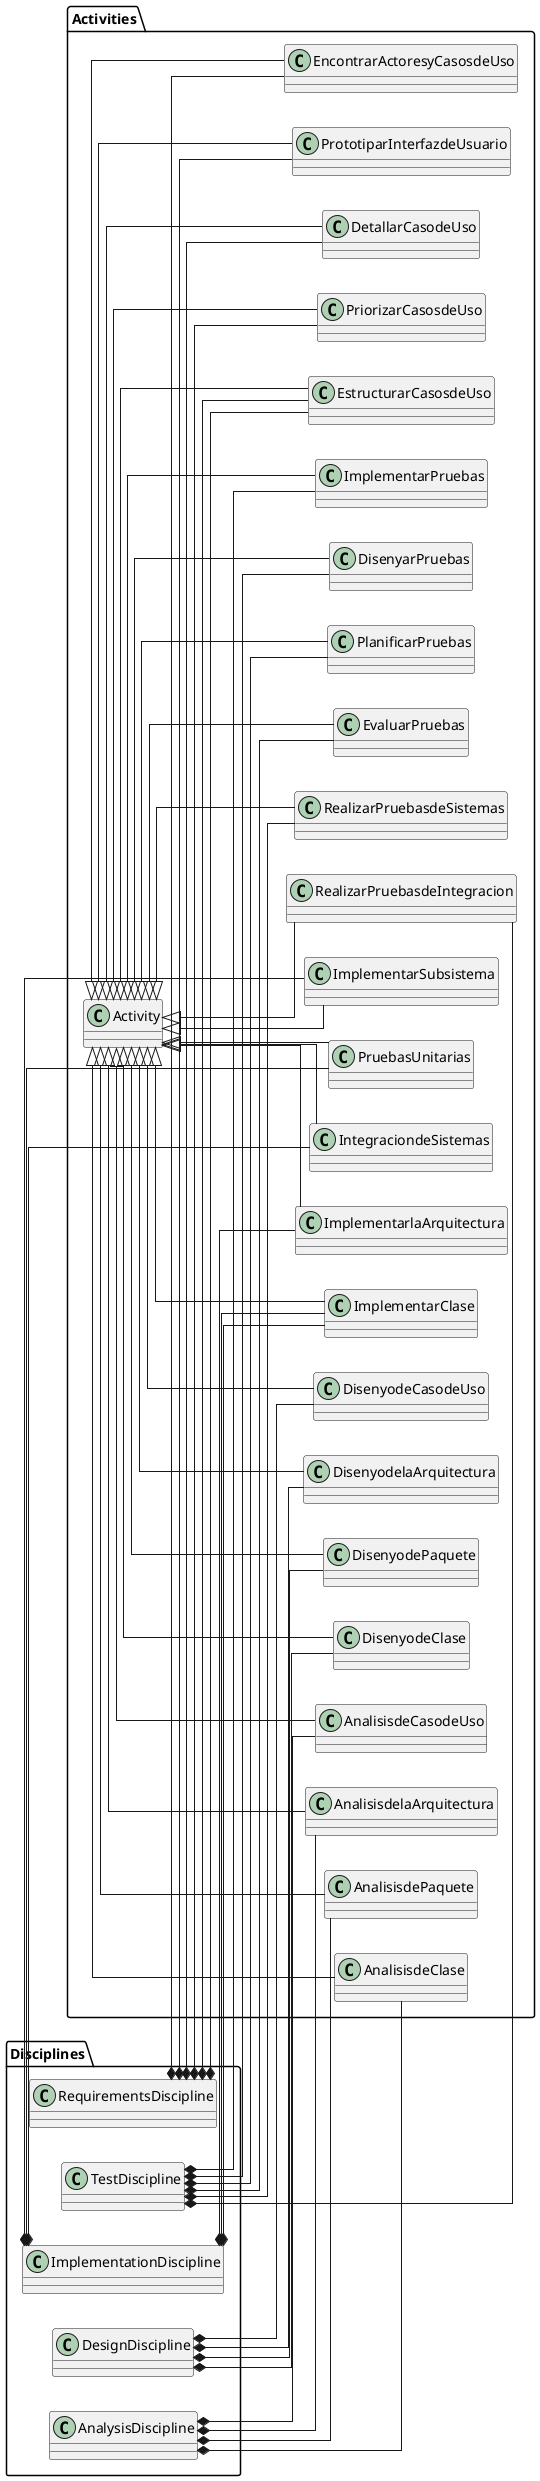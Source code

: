 @startuml

left to right direction
skinparam Linetype ortho

namespace Activities {
    Class Activity
    Class EncontrarActoresyCasosdeUso extends Activity
    Class PriorizarCasosdeUso extends Activity
    Class DetallarCasodeUso extends Activity
    Class EstructurarCasosdeUso extends Activity
    Class PrototiparInterfazdeUsuario extends Activity
    Class AnalisisdelaArquitectura extends Activity
    Class AnalisisdeCasodeUso extends Activity
    Class AnalisisdeClase extends Activity
    Class AnalisisdePaquete extends Activity
    Class DisenyodelaArquitectura extends Activity
    Class DisenyodeCasodeUso extends Activity
    Class DisenyodeClase extends Activity
    Class DisenyodePaquete extends Activity
    Class ImplementarlaArquitectura extends Activity
    Class IntegraciondeSistemas extends Activity
    Class ImplementarClase extends Activity
    Class PruebasUnitarias extends Activity
    Class ImplementarSubsistema extends Activity
    Class PlanificarPruebas extends Activity
    Class DisenyarPruebas extends Activity
    Class ImplementarPruebas extends Activity
    Class RealizarPruebasdeIntegracion extends Activity
    Class RealizarPruebasdeSistemas extends Activity
    Class EvaluarPruebas extends Activity
}

Disciplines.RequirementsDiscipline *-- Activities.EncontrarActoresyCasosdeUso
Disciplines.RequirementsDiscipline *-- Activities.PriorizarCasosdeUso
Disciplines.RequirementsDiscipline *-- Activities.DetallarCasodeUso
Disciplines.RequirementsDiscipline *-- Activities.EstructurarCasosdeUso
Disciplines.RequirementsDiscipline *-- Activities.PrototiparInterfazdeUsuario
Disciplines.RequirementsDiscipline *-- Activities.EstructurarCasosdeUso

Disciplines.AnalysisDiscipline *-- Activities.AnalisisdelaArquitectura
Disciplines.AnalysisDiscipline *-- Activities.AnalisisdeCasodeUso
Disciplines.AnalysisDiscipline *-- Activities.AnalisisdeClase
Disciplines.AnalysisDiscipline *-- Activities.AnalisisdePaquete

Disciplines.DesignDiscipline *-- Activities.DisenyodelaArquitectura
Disciplines.DesignDiscipline *-- Activities.DisenyodeCasodeUso
Disciplines.DesignDiscipline *-- Activities.DisenyodeClase
Disciplines.DesignDiscipline *-- Activities.DisenyodePaquete

Disciplines.ImplementationDiscipline *-- Activities.ImplementarlaArquitectura
Disciplines.ImplementationDiscipline *-- Activities.IntegraciondeSistemas
Disciplines.ImplementationDiscipline *-- Activities.ImplementarClase
Disciplines.ImplementationDiscipline *-- Activities.ImplementarClase
Disciplines.ImplementationDiscipline *-- Activities.PruebasUnitarias
Disciplines.ImplementationDiscipline *-- Activities.ImplementarSubsistema

Disciplines.TestDiscipline *-- Activities.PlanificarPruebas
Disciplines.TestDiscipline *-- Activities.DisenyarPruebas
Disciplines.TestDiscipline *-- Activities.ImplementarPruebas
Disciplines.TestDiscipline *-- Activities.RealizarPruebasdeIntegracion
Disciplines.TestDiscipline *-- Activities.RealizarPruebasdeSistemas
Disciplines.TestDiscipline *-- Activities.EvaluarPruebas

@enduml